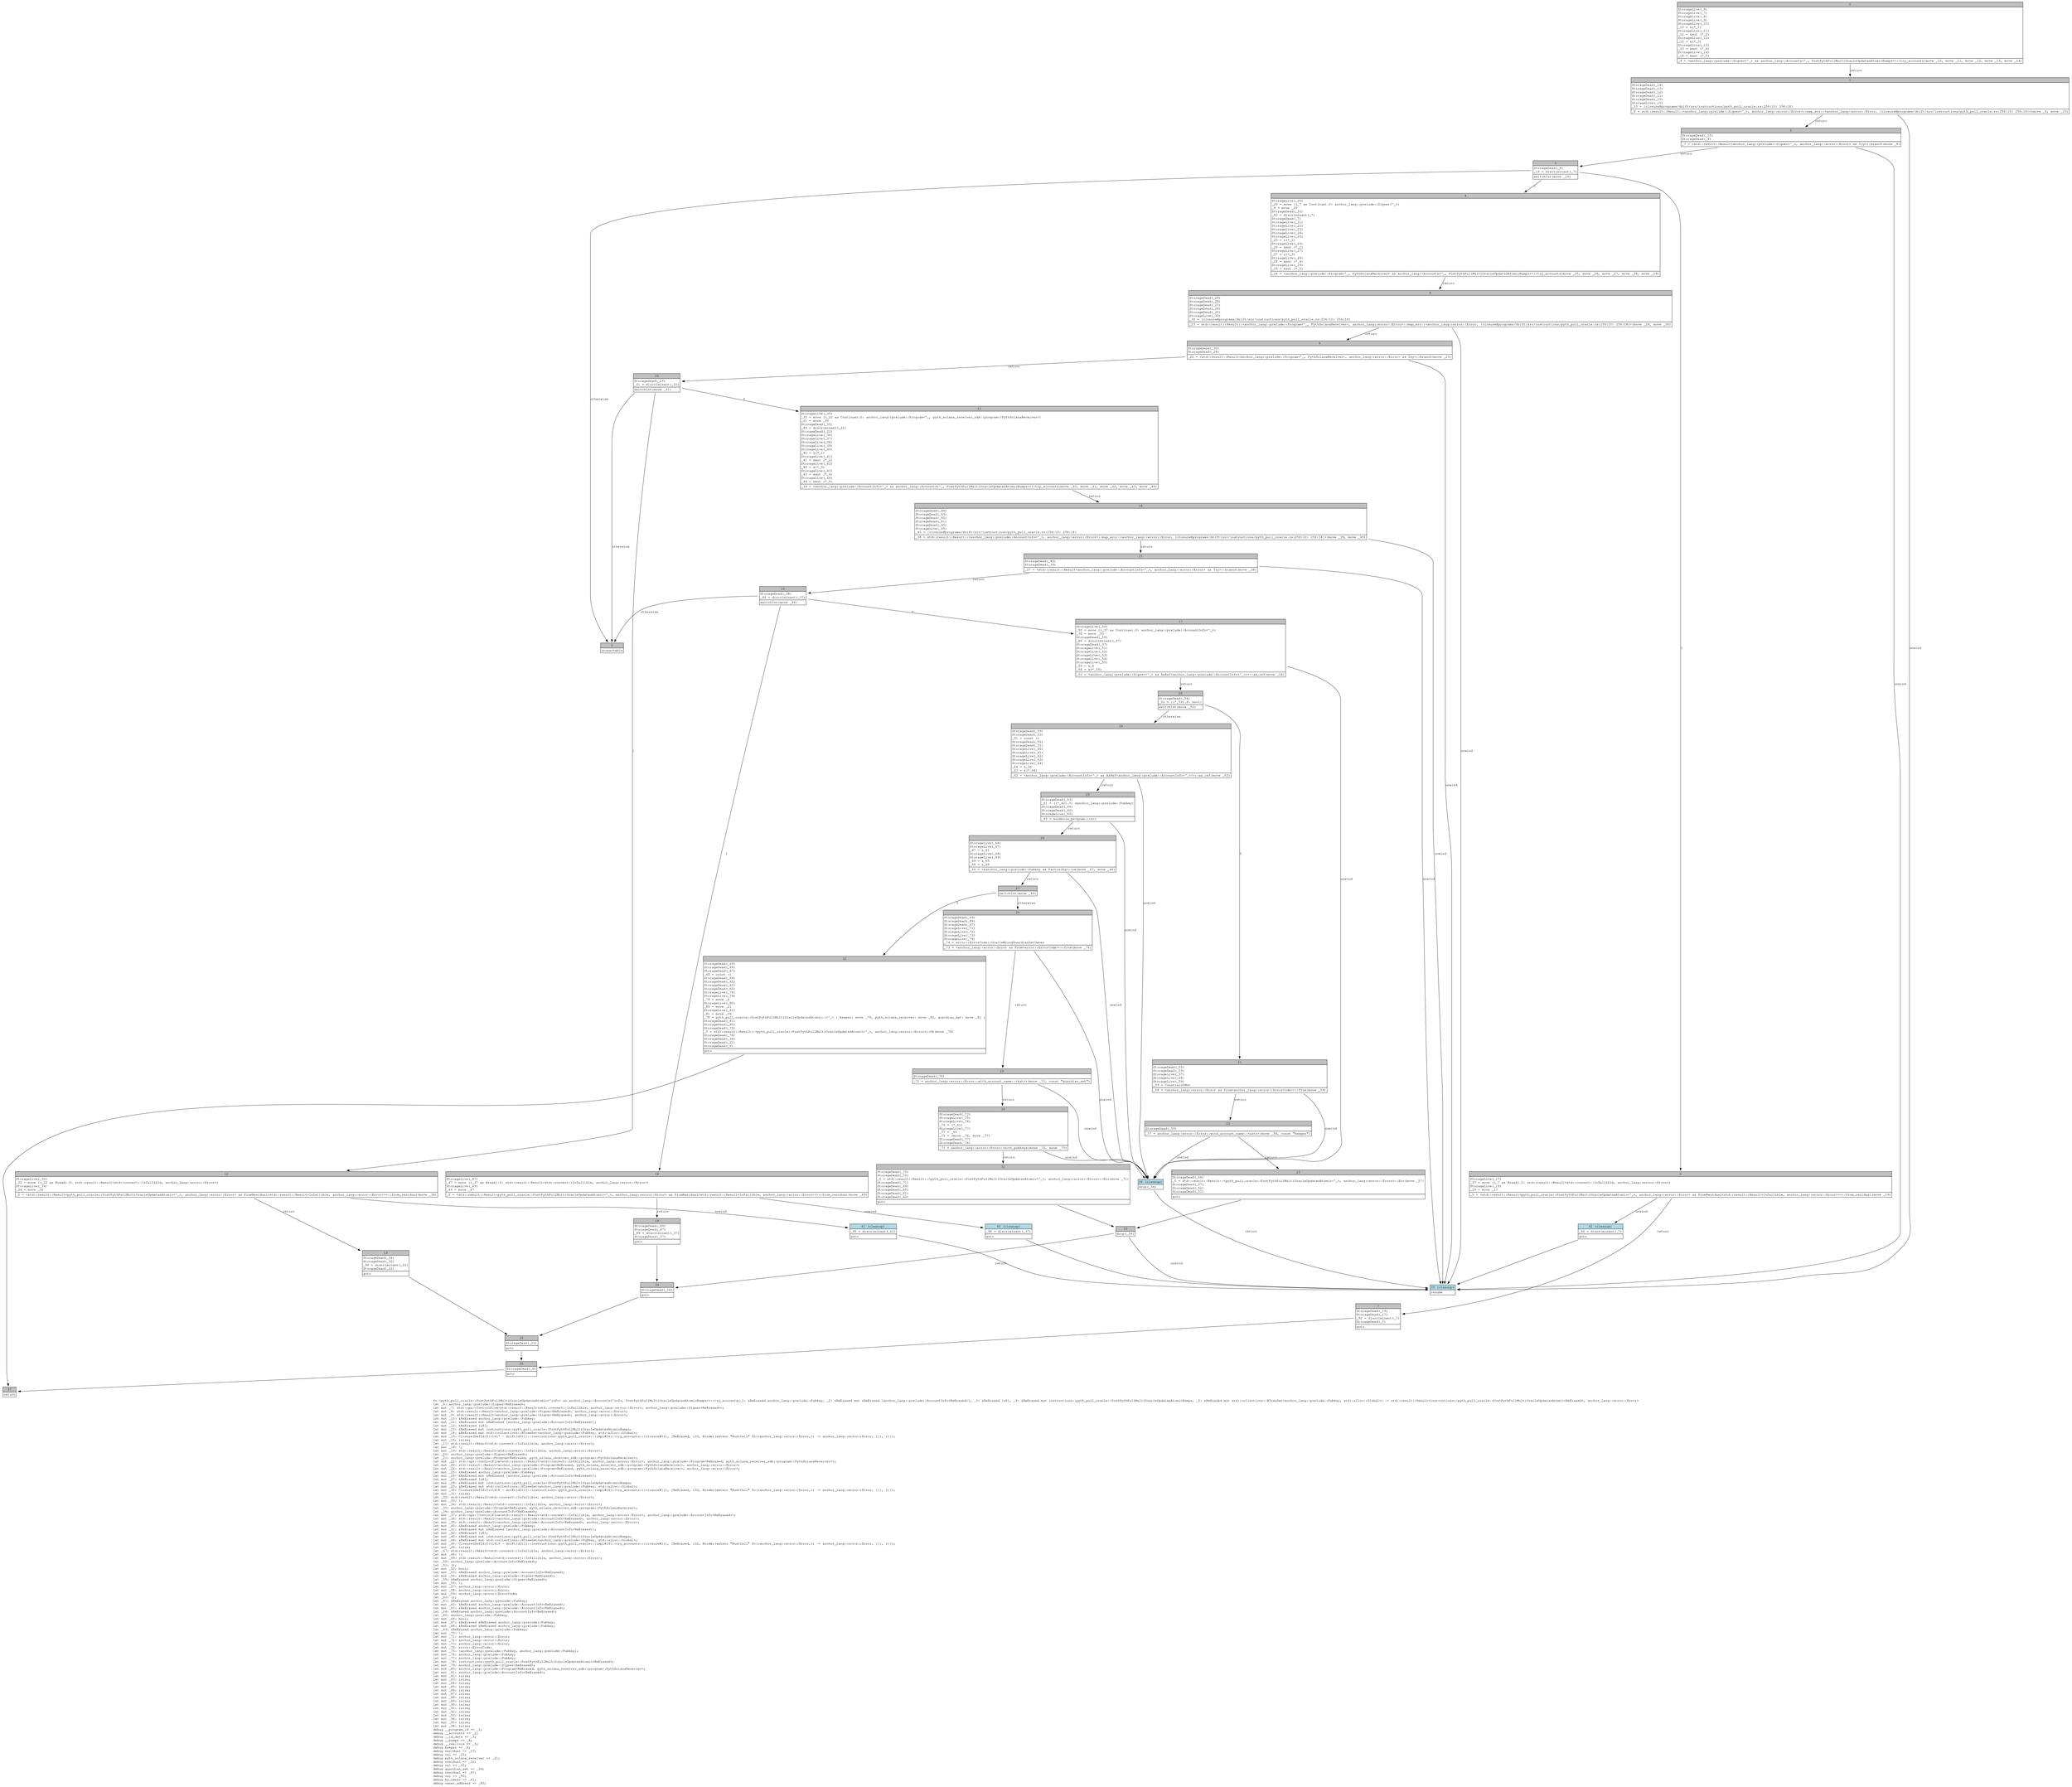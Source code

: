 digraph Mir_0_11616 {
    graph [fontname="Courier, monospace"];
    node [fontname="Courier, monospace"];
    edge [fontname="Courier, monospace"];
    label=<fn &lt;pyth_pull_oracle::PostPythPullMultiOracleUpdatesAtomic&lt;'info&gt; as anchor_lang::Accounts&lt;'info, PostPythPullMultiOracleUpdatesAtomicBumps&gt;&gt;::try_accounts(_1: &amp;ReErased anchor_lang::prelude::Pubkey, _2: &amp;ReErased mut &amp;ReErased [anchor_lang::prelude::AccountInfo&lt;ReErased&gt;], _3: &amp;ReErased [u8], _4: &amp;ReErased mut instructions::pyth_pull_oracle::PostPythPullMultiOracleUpdatesAtomicBumps, _5: &amp;ReErased mut std::collections::BTreeSet&lt;anchor_lang::prelude::Pubkey, std::alloc::Global&gt;) -&gt; std::result::Result&lt;instructions::pyth_pull_oracle::PostPythPullMultiOracleUpdatesAtomic&lt;ReErased&gt;, anchor_lang::error::Error&gt;<br align="left"/>let _6: anchor_lang::prelude::Signer&lt;ReErased&gt;;<br align="left"/>let mut _7: std::ops::ControlFlow&lt;std::result::Result&lt;std::convert::Infallible, anchor_lang::error::Error&gt;, anchor_lang::prelude::Signer&lt;ReErased&gt;&gt;;<br align="left"/>let mut _8: std::result::Result&lt;anchor_lang::prelude::Signer&lt;ReErased&gt;, anchor_lang::error::Error&gt;;<br align="left"/>let mut _9: std::result::Result&lt;anchor_lang::prelude::Signer&lt;ReErased&gt;, anchor_lang::error::Error&gt;;<br align="left"/>let mut _10: &amp;ReErased anchor_lang::prelude::Pubkey;<br align="left"/>let mut _11: &amp;ReErased mut &amp;ReErased [anchor_lang::prelude::AccountInfo&lt;ReErased&gt;];<br align="left"/>let mut _12: &amp;ReErased [u8];<br align="left"/>let mut _13: &amp;ReErased mut instructions::pyth_pull_oracle::PostPythPullMultiOracleUpdatesAtomicBumps;<br align="left"/>let mut _14: &amp;ReErased mut std::collections::BTreeSet&lt;anchor_lang::prelude::Pubkey, std::alloc::Global&gt;;<br align="left"/>let mut _15: Closure(DefId(0:11617 ~ drift[d311]::instructions::pyth_pull_oracle::{impl#14}::try_accounts::{closure#0}), [ReErased, i32, Binder(extern &quot;RustCall&quot; fn((anchor_lang::error::Error,)) -&gt; anchor_lang::error::Error, []), ()]);<br align="left"/>let mut _16: isize;<br align="left"/>let _17: std::result::Result&lt;std::convert::Infallible, anchor_lang::error::Error&gt;;<br align="left"/>let mut _18: !;<br align="left"/>let mut _19: std::result::Result&lt;std::convert::Infallible, anchor_lang::error::Error&gt;;<br align="left"/>let _20: anchor_lang::prelude::Signer&lt;ReErased&gt;;<br align="left"/>let _21: anchor_lang::prelude::Program&lt;ReErased, pyth_solana_receiver_sdk::program::PythSolanaReceiver&gt;;<br align="left"/>let mut _22: std::ops::ControlFlow&lt;std::result::Result&lt;std::convert::Infallible, anchor_lang::error::Error&gt;, anchor_lang::prelude::Program&lt;ReErased, pyth_solana_receiver_sdk::program::PythSolanaReceiver&gt;&gt;;<br align="left"/>let mut _23: std::result::Result&lt;anchor_lang::prelude::Program&lt;ReErased, pyth_solana_receiver_sdk::program::PythSolanaReceiver&gt;, anchor_lang::error::Error&gt;;<br align="left"/>let mut _24: std::result::Result&lt;anchor_lang::prelude::Program&lt;ReErased, pyth_solana_receiver_sdk::program::PythSolanaReceiver&gt;, anchor_lang::error::Error&gt;;<br align="left"/>let mut _25: &amp;ReErased anchor_lang::prelude::Pubkey;<br align="left"/>let mut _26: &amp;ReErased mut &amp;ReErased [anchor_lang::prelude::AccountInfo&lt;ReErased&gt;];<br align="left"/>let mut _27: &amp;ReErased [u8];<br align="left"/>let mut _28: &amp;ReErased mut instructions::pyth_pull_oracle::PostPythPullMultiOracleUpdatesAtomicBumps;<br align="left"/>let mut _29: &amp;ReErased mut std::collections::BTreeSet&lt;anchor_lang::prelude::Pubkey, std::alloc::Global&gt;;<br align="left"/>let mut _30: Closure(DefId(0:11618 ~ drift[d311]::instructions::pyth_pull_oracle::{impl#14}::try_accounts::{closure#1}), [ReErased, i32, Binder(extern &quot;RustCall&quot; fn((anchor_lang::error::Error,)) -&gt; anchor_lang::error::Error, []), ()]);<br align="left"/>let mut _31: isize;<br align="left"/>let _32: std::result::Result&lt;std::convert::Infallible, anchor_lang::error::Error&gt;;<br align="left"/>let mut _33: !;<br align="left"/>let mut _34: std::result::Result&lt;std::convert::Infallible, anchor_lang::error::Error&gt;;<br align="left"/>let _35: anchor_lang::prelude::Program&lt;ReErased, pyth_solana_receiver_sdk::program::PythSolanaReceiver&gt;;<br align="left"/>let _36: anchor_lang::prelude::AccountInfo&lt;ReErased&gt;;<br align="left"/>let mut _37: std::ops::ControlFlow&lt;std::result::Result&lt;std::convert::Infallible, anchor_lang::error::Error&gt;, anchor_lang::prelude::AccountInfo&lt;ReErased&gt;&gt;;<br align="left"/>let mut _38: std::result::Result&lt;anchor_lang::prelude::AccountInfo&lt;ReErased&gt;, anchor_lang::error::Error&gt;;<br align="left"/>let mut _39: std::result::Result&lt;anchor_lang::prelude::AccountInfo&lt;ReErased&gt;, anchor_lang::error::Error&gt;;<br align="left"/>let mut _40: &amp;ReErased anchor_lang::prelude::Pubkey;<br align="left"/>let mut _41: &amp;ReErased mut &amp;ReErased [anchor_lang::prelude::AccountInfo&lt;ReErased&gt;];<br align="left"/>let mut _42: &amp;ReErased [u8];<br align="left"/>let mut _43: &amp;ReErased mut instructions::pyth_pull_oracle::PostPythPullMultiOracleUpdatesAtomicBumps;<br align="left"/>let mut _44: &amp;ReErased mut std::collections::BTreeSet&lt;anchor_lang::prelude::Pubkey, std::alloc::Global&gt;;<br align="left"/>let mut _45: Closure(DefId(0:11619 ~ drift[d311]::instructions::pyth_pull_oracle::{impl#14}::try_accounts::{closure#2}), [ReErased, i32, Binder(extern &quot;RustCall&quot; fn((anchor_lang::error::Error,)) -&gt; anchor_lang::error::Error, []), ()]);<br align="left"/>let mut _46: isize;<br align="left"/>let _47: std::result::Result&lt;std::convert::Infallible, anchor_lang::error::Error&gt;;<br align="left"/>let mut _48: !;<br align="left"/>let mut _49: std::result::Result&lt;std::convert::Infallible, anchor_lang::error::Error&gt;;<br align="left"/>let _50: anchor_lang::prelude::AccountInfo&lt;ReErased&gt;;<br align="left"/>let _51: ();<br align="left"/>let mut _52: bool;<br align="left"/>let mut _53: &amp;ReErased anchor_lang::prelude::AccountInfo&lt;ReErased&gt;;<br align="left"/>let mut _54: &amp;ReErased anchor_lang::prelude::Signer&lt;ReErased&gt;;<br align="left"/>let _55: &amp;ReErased anchor_lang::prelude::Signer&lt;ReErased&gt;;<br align="left"/>let mut _56: !;<br align="left"/>let mut _57: anchor_lang::error::Error;<br align="left"/>let mut _58: anchor_lang::error::Error;<br align="left"/>let mut _59: anchor_lang::error::ErrorCode;<br align="left"/>let _60: ();<br align="left"/>let _61: &amp;ReErased anchor_lang::prelude::Pubkey;<br align="left"/>let mut _62: &amp;ReErased anchor_lang::prelude::AccountInfo&lt;ReErased&gt;;<br align="left"/>let mut _63: &amp;ReErased anchor_lang::prelude::AccountInfo&lt;ReErased&gt;;<br align="left"/>let _64: &amp;ReErased anchor_lang::prelude::AccountInfo&lt;ReErased&gt;;<br align="left"/>let _65: anchor_lang::prelude::Pubkey;<br align="left"/>let mut _66: bool;<br align="left"/>let mut _67: &amp;ReErased &amp;ReErased anchor_lang::prelude::Pubkey;<br align="left"/>let mut _68: &amp;ReErased &amp;ReErased anchor_lang::prelude::Pubkey;<br align="left"/>let _69: &amp;ReErased anchor_lang::prelude::Pubkey;<br align="left"/>let mut _70: !;<br align="left"/>let mut _71: anchor_lang::error::Error;<br align="left"/>let mut _72: anchor_lang::error::Error;<br align="left"/>let mut _73: anchor_lang::error::Error;<br align="left"/>let mut _74: error::ErrorCode;<br align="left"/>let mut _75: (anchor_lang::prelude::Pubkey, anchor_lang::prelude::Pubkey);<br align="left"/>let mut _76: anchor_lang::prelude::Pubkey;<br align="left"/>let mut _77: anchor_lang::prelude::Pubkey;<br align="left"/>let mut _78: instructions::pyth_pull_oracle::PostPythPullMultiOracleUpdatesAtomic&lt;ReErased&gt;;<br align="left"/>let mut _79: anchor_lang::prelude::Signer&lt;ReErased&gt;;<br align="left"/>let mut _80: anchor_lang::prelude::Program&lt;ReErased, pyth_solana_receiver_sdk::program::PythSolanaReceiver&gt;;<br align="left"/>let mut _81: anchor_lang::prelude::AccountInfo&lt;ReErased&gt;;<br align="left"/>let mut _82: isize;<br align="left"/>let mut _83: isize;<br align="left"/>let mut _84: isize;<br align="left"/>let mut _85: isize;<br align="left"/>let mut _86: isize;<br align="left"/>let mut _87: isize;<br align="left"/>let mut _88: isize;<br align="left"/>let mut _89: isize;<br align="left"/>let mut _90: isize;<br align="left"/>let mut _91: isize;<br align="left"/>let mut _92: isize;<br align="left"/>let mut _93: isize;<br align="left"/>let mut _94: isize;<br align="left"/>let mut _95: isize;<br align="left"/>let mut _96: isize;<br align="left"/>debug __program_id =&gt; _1;<br align="left"/>debug __accounts =&gt; _2;<br align="left"/>debug __ix_data =&gt; _3;<br align="left"/>debug __bumps =&gt; _4;<br align="left"/>debug __reallocs =&gt; _5;<br align="left"/>debug keeper =&gt; _6;<br align="left"/>debug residual =&gt; _17;<br align="left"/>debug val =&gt; _20;<br align="left"/>debug pyth_solana_receiver =&gt; _21;<br align="left"/>debug residual =&gt; _32;<br align="left"/>debug val =&gt; _35;<br align="left"/>debug guardian_set =&gt; _36;<br align="left"/>debug residual =&gt; _47;<br align="left"/>debug val =&gt; _50;<br align="left"/>debug my_owner =&gt; _61;<br align="left"/>debug owner_address =&gt; _65;<br align="left"/>>;
    bb0__0_11616 [shape="none", label=<<table border="0" cellborder="1" cellspacing="0"><tr><td bgcolor="gray" align="center" colspan="1">0</td></tr><tr><td align="left" balign="left">StorageLive(_6)<br/>StorageLive(_7)<br/>StorageLive(_8)<br/>StorageLive(_9)<br/>StorageLive(_10)<br/>_10 = &amp;(*_1)<br/>StorageLive(_11)<br/>_11 = &amp;mut (*_2)<br/>StorageLive(_12)<br/>_12 = &amp;(*_3)<br/>StorageLive(_13)<br/>_13 = &amp;mut (*_4)<br/>StorageLive(_14)<br/>_14 = &amp;mut (*_5)<br/></td></tr><tr><td align="left">_9 = &lt;anchor_lang::prelude::Signer&lt;'_&gt; as anchor_lang::Accounts&lt;'_, PostPythPullMultiOracleUpdatesAtomicBumps&gt;&gt;::try_accounts(move _10, move _11, move _12, move _13, move _14)</td></tr></table>>];
    bb1__0_11616 [shape="none", label=<<table border="0" cellborder="1" cellspacing="0"><tr><td bgcolor="gray" align="center" colspan="1">1</td></tr><tr><td align="left" balign="left">StorageDead(_14)<br/>StorageDead(_13)<br/>StorageDead(_12)<br/>StorageDead(_11)<br/>StorageDead(_10)<br/>StorageLive(_15)<br/>_15 = {closure@programs/drift/src/instructions/pyth_pull_oracle.rs:256:10: 256:18}<br/></td></tr><tr><td align="left">_8 = std::result::Result::&lt;anchor_lang::prelude::Signer&lt;'_&gt;, anchor_lang::error::Error&gt;::map_err::&lt;anchor_lang::error::Error, {closure@programs/drift/src/instructions/pyth_pull_oracle.rs:256:10: 256:18}&gt;(move _9, move _15)</td></tr></table>>];
    bb2__0_11616 [shape="none", label=<<table border="0" cellborder="1" cellspacing="0"><tr><td bgcolor="gray" align="center" colspan="1">2</td></tr><tr><td align="left" balign="left">StorageDead(_15)<br/>StorageDead(_9)<br/></td></tr><tr><td align="left">_7 = &lt;std::result::Result&lt;anchor_lang::prelude::Signer&lt;'_&gt;, anchor_lang::error::Error&gt; as Try&gt;::branch(move _8)</td></tr></table>>];
    bb3__0_11616 [shape="none", label=<<table border="0" cellborder="1" cellspacing="0"><tr><td bgcolor="gray" align="center" colspan="1">3</td></tr><tr><td align="left" balign="left">StorageDead(_8)<br/>_16 = discriminant(_7)<br/></td></tr><tr><td align="left">switchInt(move _16)</td></tr></table>>];
    bb4__0_11616 [shape="none", label=<<table border="0" cellborder="1" cellspacing="0"><tr><td bgcolor="gray" align="center" colspan="1">4</td></tr><tr><td align="left" balign="left">StorageLive(_20)<br/>_20 = move ((_7 as Continue).0: anchor_lang::prelude::Signer&lt;'_&gt;)<br/>_6 = move _20<br/>StorageDead(_20)<br/>_82 = discriminant(_7)<br/>StorageDead(_7)<br/>StorageLive(_21)<br/>StorageLive(_22)<br/>StorageLive(_23)<br/>StorageLive(_24)<br/>StorageLive(_25)<br/>_25 = &amp;(*_1)<br/>StorageLive(_26)<br/>_26 = &amp;mut (*_2)<br/>StorageLive(_27)<br/>_27 = &amp;(*_3)<br/>StorageLive(_28)<br/>_28 = &amp;mut (*_4)<br/>StorageLive(_29)<br/>_29 = &amp;mut (*_5)<br/></td></tr><tr><td align="left">_24 = &lt;anchor_lang::prelude::Program&lt;'_, PythSolanaReceiver&gt; as anchor_lang::Accounts&lt;'_, PostPythPullMultiOracleUpdatesAtomicBumps&gt;&gt;::try_accounts(move _25, move _26, move _27, move _28, move _29)</td></tr></table>>];
    bb5__0_11616 [shape="none", label=<<table border="0" cellborder="1" cellspacing="0"><tr><td bgcolor="gray" align="center" colspan="1">5</td></tr><tr><td align="left">unreachable</td></tr></table>>];
    bb6__0_11616 [shape="none", label=<<table border="0" cellborder="1" cellspacing="0"><tr><td bgcolor="gray" align="center" colspan="1">6</td></tr><tr><td align="left" balign="left">StorageLive(_17)<br/>_17 = move ((_7 as Break).0: std::result::Result&lt;std::convert::Infallible, anchor_lang::error::Error&gt;)<br/>StorageLive(_19)<br/>_19 = move _17<br/></td></tr><tr><td align="left">_0 = &lt;std::result::Result&lt;pyth_pull_oracle::PostPythPullMultiOracleUpdatesAtomic&lt;'_&gt;, anchor_lang::error::Error&gt; as FromResidual&lt;std::result::Result&lt;Infallible, anchor_lang::error::Error&gt;&gt;&gt;::from_residual(move _19)</td></tr></table>>];
    bb7__0_11616 [shape="none", label=<<table border="0" cellborder="1" cellspacing="0"><tr><td bgcolor="gray" align="center" colspan="1">7</td></tr><tr><td align="left" balign="left">StorageDead(_19)<br/>StorageDead(_17)<br/>_92 = discriminant(_7)<br/>StorageDead(_7)<br/></td></tr><tr><td align="left">goto</td></tr></table>>];
    bb8__0_11616 [shape="none", label=<<table border="0" cellborder="1" cellspacing="0"><tr><td bgcolor="gray" align="center" colspan="1">8</td></tr><tr><td align="left" balign="left">StorageDead(_29)<br/>StorageDead(_28)<br/>StorageDead(_27)<br/>StorageDead(_26)<br/>StorageDead(_25)<br/>StorageLive(_30)<br/>_30 = {closure@programs/drift/src/instructions/pyth_pull_oracle.rs:256:10: 256:18}<br/></td></tr><tr><td align="left">_23 = std::result::Result::&lt;anchor_lang::prelude::Program&lt;'_, PythSolanaReceiver&gt;, anchor_lang::error::Error&gt;::map_err::&lt;anchor_lang::error::Error, {closure@programs/drift/src/instructions/pyth_pull_oracle.rs:256:10: 256:18}&gt;(move _24, move _30)</td></tr></table>>];
    bb9__0_11616 [shape="none", label=<<table border="0" cellborder="1" cellspacing="0"><tr><td bgcolor="gray" align="center" colspan="1">9</td></tr><tr><td align="left" balign="left">StorageDead(_30)<br/>StorageDead(_24)<br/></td></tr><tr><td align="left">_22 = &lt;std::result::Result&lt;anchor_lang::prelude::Program&lt;'_, PythSolanaReceiver&gt;, anchor_lang::error::Error&gt; as Try&gt;::branch(move _23)</td></tr></table>>];
    bb10__0_11616 [shape="none", label=<<table border="0" cellborder="1" cellspacing="0"><tr><td bgcolor="gray" align="center" colspan="1">10</td></tr><tr><td align="left" balign="left">StorageDead(_23)<br/>_31 = discriminant(_22)<br/></td></tr><tr><td align="left">switchInt(move _31)</td></tr></table>>];
    bb11__0_11616 [shape="none", label=<<table border="0" cellborder="1" cellspacing="0"><tr><td bgcolor="gray" align="center" colspan="1">11</td></tr><tr><td align="left" balign="left">StorageLive(_35)<br/>_35 = move ((_22 as Continue).0: anchor_lang::prelude::Program&lt;'_, pyth_solana_receiver_sdk::program::PythSolanaReceiver&gt;)<br/>_21 = move _35<br/>StorageDead(_35)<br/>_84 = discriminant(_22)<br/>StorageDead(_22)<br/>StorageLive(_36)<br/>StorageLive(_37)<br/>StorageLive(_38)<br/>StorageLive(_39)<br/>StorageLive(_40)<br/>_40 = &amp;(*_1)<br/>StorageLive(_41)<br/>_41 = &amp;mut (*_2)<br/>StorageLive(_42)<br/>_42 = &amp;(*_3)<br/>StorageLive(_43)<br/>_43 = &amp;mut (*_4)<br/>StorageLive(_44)<br/>_44 = &amp;mut (*_5)<br/></td></tr><tr><td align="left">_39 = &lt;anchor_lang::prelude::AccountInfo&lt;'_&gt; as anchor_lang::Accounts&lt;'_, PostPythPullMultiOracleUpdatesAtomicBumps&gt;&gt;::try_accounts(move _40, move _41, move _42, move _43, move _44)</td></tr></table>>];
    bb12__0_11616 [shape="none", label=<<table border="0" cellborder="1" cellspacing="0"><tr><td bgcolor="gray" align="center" colspan="1">12</td></tr><tr><td align="left" balign="left">StorageLive(_32)<br/>_32 = move ((_22 as Break).0: std::result::Result&lt;std::convert::Infallible, anchor_lang::error::Error&gt;)<br/>StorageLive(_34)<br/>_34 = move _32<br/></td></tr><tr><td align="left">_0 = &lt;std::result::Result&lt;pyth_pull_oracle::PostPythPullMultiOracleUpdatesAtomic&lt;'_&gt;, anchor_lang::error::Error&gt; as FromResidual&lt;std::result::Result&lt;Infallible, anchor_lang::error::Error&gt;&gt;&gt;::from_residual(move _34)</td></tr></table>>];
    bb13__0_11616 [shape="none", label=<<table border="0" cellborder="1" cellspacing="0"><tr><td bgcolor="gray" align="center" colspan="1">13</td></tr><tr><td align="left" balign="left">StorageDead(_34)<br/>StorageDead(_32)<br/>_90 = discriminant(_22)<br/>StorageDead(_22)<br/></td></tr><tr><td align="left">goto</td></tr></table>>];
    bb14__0_11616 [shape="none", label=<<table border="0" cellborder="1" cellspacing="0"><tr><td bgcolor="gray" align="center" colspan="1">14</td></tr><tr><td align="left" balign="left">StorageDead(_44)<br/>StorageDead(_43)<br/>StorageDead(_42)<br/>StorageDead(_41)<br/>StorageDead(_40)<br/>StorageLive(_45)<br/>_45 = {closure@programs/drift/src/instructions/pyth_pull_oracle.rs:256:10: 256:18}<br/></td></tr><tr><td align="left">_38 = std::result::Result::&lt;anchor_lang::prelude::AccountInfo&lt;'_&gt;, anchor_lang::error::Error&gt;::map_err::&lt;anchor_lang::error::Error, {closure@programs/drift/src/instructions/pyth_pull_oracle.rs:256:10: 256:18}&gt;(move _39, move _45)</td></tr></table>>];
    bb15__0_11616 [shape="none", label=<<table border="0" cellborder="1" cellspacing="0"><tr><td bgcolor="gray" align="center" colspan="1">15</td></tr><tr><td align="left" balign="left">StorageDead(_45)<br/>StorageDead(_39)<br/></td></tr><tr><td align="left">_37 = &lt;std::result::Result&lt;anchor_lang::prelude::AccountInfo&lt;'_&gt;, anchor_lang::error::Error&gt; as Try&gt;::branch(move _38)</td></tr></table>>];
    bb16__0_11616 [shape="none", label=<<table border="0" cellborder="1" cellspacing="0"><tr><td bgcolor="gray" align="center" colspan="1">16</td></tr><tr><td align="left" balign="left">StorageDead(_38)<br/>_46 = discriminant(_37)<br/></td></tr><tr><td align="left">switchInt(move _46)</td></tr></table>>];
    bb17__0_11616 [shape="none", label=<<table border="0" cellborder="1" cellspacing="0"><tr><td bgcolor="gray" align="center" colspan="1">17</td></tr><tr><td align="left" balign="left">StorageLive(_50)<br/>_50 = move ((_37 as Continue).0: anchor_lang::prelude::AccountInfo&lt;'_&gt;)<br/>_36 = move _50<br/>StorageDead(_50)<br/>_86 = discriminant(_37)<br/>StorageDead(_37)<br/>StorageLive(_51)<br/>StorageLive(_52)<br/>StorageLive(_53)<br/>StorageLive(_54)<br/>StorageLive(_55)<br/>_55 = &amp;_6<br/>_54 = &amp;(*_55)<br/></td></tr><tr><td align="left">_53 = &lt;anchor_lang::prelude::Signer&lt;'_&gt; as AsRef&lt;anchor_lang::prelude::AccountInfo&lt;'_&gt;&gt;&gt;::as_ref(move _54)</td></tr></table>>];
    bb18__0_11616 [shape="none", label=<<table border="0" cellborder="1" cellspacing="0"><tr><td bgcolor="gray" align="center" colspan="1">18</td></tr><tr><td align="left" balign="left">StorageLive(_47)<br/>_47 = move ((_37 as Break).0: std::result::Result&lt;std::convert::Infallible, anchor_lang::error::Error&gt;)<br/>StorageLive(_49)<br/>_49 = move _47<br/></td></tr><tr><td align="left">_0 = &lt;std::result::Result&lt;pyth_pull_oracle::PostPythPullMultiOracleUpdatesAtomic&lt;'_&gt;, anchor_lang::error::Error&gt; as FromResidual&lt;std::result::Result&lt;Infallible, anchor_lang::error::Error&gt;&gt;&gt;::from_residual(move _49)</td></tr></table>>];
    bb19__0_11616 [shape="none", label=<<table border="0" cellborder="1" cellspacing="0"><tr><td bgcolor="gray" align="center" colspan="1">19</td></tr><tr><td align="left" balign="left">StorageDead(_49)<br/>StorageDead(_47)<br/>_88 = discriminant(_37)<br/>StorageDead(_37)<br/></td></tr><tr><td align="left">goto</td></tr></table>>];
    bb20__0_11616 [shape="none", label=<<table border="0" cellborder="1" cellspacing="0"><tr><td bgcolor="gray" align="center" colspan="1">20</td></tr><tr><td align="left" balign="left">StorageDead(_54)<br/>_52 = ((*_53).6: bool)<br/></td></tr><tr><td align="left">switchInt(move _52)</td></tr></table>>];
    bb21__0_11616 [shape="none", label=<<table border="0" cellborder="1" cellspacing="0"><tr><td bgcolor="gray" align="center" colspan="1">21</td></tr><tr><td align="left" balign="left">StorageDead(_55)<br/>StorageDead(_53)<br/>StorageLive(_57)<br/>StorageLive(_58)<br/>StorageLive(_59)<br/>_59 = ConstraintMut<br/></td></tr><tr><td align="left">_58 = &lt;anchor_lang::error::Error as From&lt;anchor_lang::error::ErrorCode&gt;&gt;::from(move _59)</td></tr></table>>];
    bb22__0_11616 [shape="none", label=<<table border="0" cellborder="1" cellspacing="0"><tr><td bgcolor="gray" align="center" colspan="1">22</td></tr><tr><td align="left" balign="left">StorageDead(_59)<br/></td></tr><tr><td align="left">_57 = anchor_lang::error::Error::with_account_name::&lt;&amp;str&gt;(move _58, const &quot;keeper&quot;)</td></tr></table>>];
    bb23__0_11616 [shape="none", label=<<table border="0" cellborder="1" cellspacing="0"><tr><td bgcolor="gray" align="center" colspan="1">23</td></tr><tr><td align="left" balign="left">StorageDead(_58)<br/>_0 = std::result::Result::&lt;pyth_pull_oracle::PostPythPullMultiOracleUpdatesAtomic&lt;'_&gt;, anchor_lang::error::Error&gt;::Err(move _57)<br/>StorageDead(_57)<br/>StorageDead(_52)<br/>StorageDead(_51)<br/></td></tr><tr><td align="left">goto</td></tr></table>>];
    bb24__0_11616 [shape="none", label=<<table border="0" cellborder="1" cellspacing="0"><tr><td bgcolor="gray" align="center" colspan="1">24</td></tr><tr><td align="left" balign="left">StorageDead(_55)<br/>StorageDead(_53)<br/>_51 = const ()<br/>StorageDead(_52)<br/>StorageDead(_51)<br/>StorageLive(_60)<br/>StorageLive(_61)<br/>StorageLive(_62)<br/>StorageLive(_63)<br/>StorageLive(_64)<br/>_64 = &amp;_36<br/>_63 = &amp;(*_64)<br/></td></tr><tr><td align="left">_62 = &lt;anchor_lang::prelude::AccountInfo&lt;'_&gt; as AsRef&lt;anchor_lang::prelude::AccountInfo&lt;'_&gt;&gt;&gt;::as_ref(move _63)</td></tr></table>>];
    bb25__0_11616 [shape="none", label=<<table border="0" cellborder="1" cellspacing="0"><tr><td bgcolor="gray" align="center" colspan="1">25</td></tr><tr><td align="left" balign="left">StorageDead(_63)<br/>_61 = ((*_62).3: &amp;anchor_lang::prelude::Pubkey)<br/>StorageDead(_64)<br/>StorageDead(_62)<br/>StorageLive(_65)<br/></td></tr><tr><td align="left">_65 = wormhole_program::id()</td></tr></table>>];
    bb26__0_11616 [shape="none", label=<<table border="0" cellborder="1" cellspacing="0"><tr><td bgcolor="gray" align="center" colspan="1">26</td></tr><tr><td align="left" balign="left">StorageLive(_66)<br/>StorageLive(_67)<br/>_67 = &amp;_61<br/>StorageLive(_68)<br/>StorageLive(_69)<br/>_69 = &amp;_65<br/>_68 = &amp;_69<br/></td></tr><tr><td align="left">_66 = &lt;&amp;anchor_lang::prelude::Pubkey as PartialEq&gt;::ne(move _67, move _68)</td></tr></table>>];
    bb27__0_11616 [shape="none", label=<<table border="0" cellborder="1" cellspacing="0"><tr><td bgcolor="gray" align="center" colspan="1">27</td></tr><tr><td align="left">switchInt(move _66)</td></tr></table>>];
    bb28__0_11616 [shape="none", label=<<table border="0" cellborder="1" cellspacing="0"><tr><td bgcolor="gray" align="center" colspan="1">28</td></tr><tr><td align="left" balign="left">StorageDead(_69)<br/>StorageDead(_68)<br/>StorageDead(_67)<br/>StorageLive(_71)<br/>StorageLive(_72)<br/>StorageLive(_73)<br/>StorageLive(_74)<br/>_74 = error::ErrorCode::OracleWrongGuardianSetOwner<br/></td></tr><tr><td align="left">_73 = &lt;anchor_lang::error::Error as From&lt;error::ErrorCode&gt;&gt;::from(move _74)</td></tr></table>>];
    bb29__0_11616 [shape="none", label=<<table border="0" cellborder="1" cellspacing="0"><tr><td bgcolor="gray" align="center" colspan="1">29</td></tr><tr><td align="left" balign="left">StorageDead(_74)<br/></td></tr><tr><td align="left">_72 = anchor_lang::error::Error::with_account_name::&lt;&amp;str&gt;(move _73, const &quot;guardian_set&quot;)</td></tr></table>>];
    bb30__0_11616 [shape="none", label=<<table border="0" cellborder="1" cellspacing="0"><tr><td bgcolor="gray" align="center" colspan="1">30</td></tr><tr><td align="left" balign="left">StorageDead(_73)<br/>StorageLive(_75)<br/>StorageLive(_76)<br/>_76 = (*_61)<br/>StorageLive(_77)<br/>_77 = _65<br/>_75 = (move _76, move _77)<br/>StorageDead(_77)<br/>StorageDead(_76)<br/></td></tr><tr><td align="left">_71 = anchor_lang::error::Error::with_pubkeys(move _72, move _75)</td></tr></table>>];
    bb31__0_11616 [shape="none", label=<<table border="0" cellborder="1" cellspacing="0"><tr><td bgcolor="gray" align="center" colspan="1">31</td></tr><tr><td align="left" balign="left">StorageDead(_75)<br/>StorageDead(_72)<br/>_0 = std::result::Result::&lt;pyth_pull_oracle::PostPythPullMultiOracleUpdatesAtomic&lt;'_&gt;, anchor_lang::error::Error&gt;::Err(move _71)<br/>StorageDead(_71)<br/>StorageDead(_66)<br/>StorageDead(_65)<br/>StorageDead(_61)<br/>StorageDead(_60)<br/></td></tr><tr><td align="left">goto</td></tr></table>>];
    bb32__0_11616 [shape="none", label=<<table border="0" cellborder="1" cellspacing="0"><tr><td bgcolor="gray" align="center" colspan="1">32</td></tr><tr><td align="left" balign="left">StorageDead(_69)<br/>StorageDead(_68)<br/>StorageDead(_67)<br/>_60 = const ()<br/>StorageDead(_66)<br/>StorageDead(_65)<br/>StorageDead(_61)<br/>StorageDead(_60)<br/>StorageLive(_78)<br/>StorageLive(_79)<br/>_79 = move _6<br/>StorageLive(_80)<br/>_80 = move _21<br/>StorageLive(_81)<br/>_81 = move _36<br/>_78 = pyth_pull_oracle::PostPythPullMultiOracleUpdatesAtomic::&lt;'_&gt; { keeper: move _79, pyth_solana_receiver: move _80, guardian_set: move _81 }<br/>StorageDead(_81)<br/>StorageDead(_80)<br/>StorageDead(_79)<br/>_0 = std::result::Result::&lt;pyth_pull_oracle::PostPythPullMultiOracleUpdatesAtomic&lt;'_&gt;, anchor_lang::error::Error&gt;::Ok(move _78)<br/>StorageDead(_78)<br/>StorageDead(_36)<br/>StorageDead(_21)<br/>StorageDead(_6)<br/></td></tr><tr><td align="left">goto</td></tr></table>>];
    bb33__0_11616 [shape="none", label=<<table border="0" cellborder="1" cellspacing="0"><tr><td bgcolor="gray" align="center" colspan="1">33</td></tr><tr><td align="left">drop(_36)</td></tr></table>>];
    bb34__0_11616 [shape="none", label=<<table border="0" cellborder="1" cellspacing="0"><tr><td bgcolor="gray" align="center" colspan="1">34</td></tr><tr><td align="left" balign="left">StorageDead(_36)<br/></td></tr><tr><td align="left">goto</td></tr></table>>];
    bb35__0_11616 [shape="none", label=<<table border="0" cellborder="1" cellspacing="0"><tr><td bgcolor="gray" align="center" colspan="1">35</td></tr><tr><td align="left" balign="left">StorageDead(_21)<br/></td></tr><tr><td align="left">goto</td></tr></table>>];
    bb36__0_11616 [shape="none", label=<<table border="0" cellborder="1" cellspacing="0"><tr><td bgcolor="gray" align="center" colspan="1">36</td></tr><tr><td align="left" balign="left">StorageDead(_6)<br/></td></tr><tr><td align="left">goto</td></tr></table>>];
    bb37__0_11616 [shape="none", label=<<table border="0" cellborder="1" cellspacing="0"><tr><td bgcolor="gray" align="center" colspan="1">37</td></tr><tr><td align="left">return</td></tr></table>>];
    bb38__0_11616 [shape="none", label=<<table border="0" cellborder="1" cellspacing="0"><tr><td bgcolor="lightblue" align="center" colspan="1">38 (cleanup)</td></tr><tr><td align="left">drop(_36)</td></tr></table>>];
    bb39__0_11616 [shape="none", label=<<table border="0" cellborder="1" cellspacing="0"><tr><td bgcolor="lightblue" align="center" colspan="1">39 (cleanup)</td></tr><tr><td align="left">resume</td></tr></table>>];
    bb40__0_11616 [shape="none", label=<<table border="0" cellborder="1" cellspacing="0"><tr><td bgcolor="lightblue" align="center" colspan="1">40 (cleanup)</td></tr><tr><td align="left" balign="left">_94 = discriminant(_37)<br/></td></tr><tr><td align="left">goto</td></tr></table>>];
    bb41__0_11616 [shape="none", label=<<table border="0" cellborder="1" cellspacing="0"><tr><td bgcolor="lightblue" align="center" colspan="1">41 (cleanup)</td></tr><tr><td align="left" balign="left">_95 = discriminant(_22)<br/></td></tr><tr><td align="left">goto</td></tr></table>>];
    bb42__0_11616 [shape="none", label=<<table border="0" cellborder="1" cellspacing="0"><tr><td bgcolor="lightblue" align="center" colspan="1">42 (cleanup)</td></tr><tr><td align="left" balign="left">_96 = discriminant(_7)<br/></td></tr><tr><td align="left">goto</td></tr></table>>];
    bb0__0_11616 -> bb1__0_11616 [label="return"];
    bb1__0_11616 -> bb2__0_11616 [label="return"];
    bb1__0_11616 -> bb39__0_11616 [label="unwind"];
    bb2__0_11616 -> bb3__0_11616 [label="return"];
    bb2__0_11616 -> bb39__0_11616 [label="unwind"];
    bb3__0_11616 -> bb4__0_11616 [label="0"];
    bb3__0_11616 -> bb6__0_11616 [label="1"];
    bb3__0_11616 -> bb5__0_11616 [label="otherwise"];
    bb4__0_11616 -> bb8__0_11616 [label="return"];
    bb6__0_11616 -> bb7__0_11616 [label="return"];
    bb6__0_11616 -> bb42__0_11616 [label="unwind"];
    bb7__0_11616 -> bb36__0_11616 [label=""];
    bb8__0_11616 -> bb9__0_11616 [label="return"];
    bb8__0_11616 -> bb39__0_11616 [label="unwind"];
    bb9__0_11616 -> bb10__0_11616 [label="return"];
    bb9__0_11616 -> bb39__0_11616 [label="unwind"];
    bb10__0_11616 -> bb11__0_11616 [label="0"];
    bb10__0_11616 -> bb12__0_11616 [label="1"];
    bb10__0_11616 -> bb5__0_11616 [label="otherwise"];
    bb11__0_11616 -> bb14__0_11616 [label="return"];
    bb12__0_11616 -> bb13__0_11616 [label="return"];
    bb12__0_11616 -> bb41__0_11616 [label="unwind"];
    bb13__0_11616 -> bb35__0_11616 [label=""];
    bb14__0_11616 -> bb15__0_11616 [label="return"];
    bb14__0_11616 -> bb39__0_11616 [label="unwind"];
    bb15__0_11616 -> bb16__0_11616 [label="return"];
    bb15__0_11616 -> bb39__0_11616 [label="unwind"];
    bb16__0_11616 -> bb17__0_11616 [label="0"];
    bb16__0_11616 -> bb18__0_11616 [label="1"];
    bb16__0_11616 -> bb5__0_11616 [label="otherwise"];
    bb17__0_11616 -> bb20__0_11616 [label="return"];
    bb17__0_11616 -> bb38__0_11616 [label="unwind"];
    bb18__0_11616 -> bb19__0_11616 [label="return"];
    bb18__0_11616 -> bb40__0_11616 [label="unwind"];
    bb19__0_11616 -> bb34__0_11616 [label=""];
    bb20__0_11616 -> bb21__0_11616 [label="0"];
    bb20__0_11616 -> bb24__0_11616 [label="otherwise"];
    bb21__0_11616 -> bb22__0_11616 [label="return"];
    bb21__0_11616 -> bb38__0_11616 [label="unwind"];
    bb22__0_11616 -> bb23__0_11616 [label="return"];
    bb22__0_11616 -> bb38__0_11616 [label="unwind"];
    bb23__0_11616 -> bb33__0_11616 [label=""];
    bb24__0_11616 -> bb25__0_11616 [label="return"];
    bb24__0_11616 -> bb38__0_11616 [label="unwind"];
    bb25__0_11616 -> bb26__0_11616 [label="return"];
    bb25__0_11616 -> bb38__0_11616 [label="unwind"];
    bb26__0_11616 -> bb27__0_11616 [label="return"];
    bb26__0_11616 -> bb38__0_11616 [label="unwind"];
    bb27__0_11616 -> bb32__0_11616 [label="0"];
    bb27__0_11616 -> bb28__0_11616 [label="otherwise"];
    bb28__0_11616 -> bb29__0_11616 [label="return"];
    bb28__0_11616 -> bb38__0_11616 [label="unwind"];
    bb29__0_11616 -> bb30__0_11616 [label="return"];
    bb29__0_11616 -> bb38__0_11616 [label="unwind"];
    bb30__0_11616 -> bb31__0_11616 [label="return"];
    bb30__0_11616 -> bb38__0_11616 [label="unwind"];
    bb31__0_11616 -> bb33__0_11616 [label=""];
    bb32__0_11616 -> bb37__0_11616 [label=""];
    bb33__0_11616 -> bb34__0_11616 [label="return"];
    bb33__0_11616 -> bb39__0_11616 [label="unwind"];
    bb34__0_11616 -> bb35__0_11616 [label=""];
    bb35__0_11616 -> bb36__0_11616 [label=""];
    bb36__0_11616 -> bb37__0_11616 [label=""];
    bb38__0_11616 -> bb39__0_11616 [label="return"];
    bb40__0_11616 -> bb39__0_11616 [label=""];
    bb41__0_11616 -> bb39__0_11616 [label=""];
    bb42__0_11616 -> bb39__0_11616 [label=""];
}
